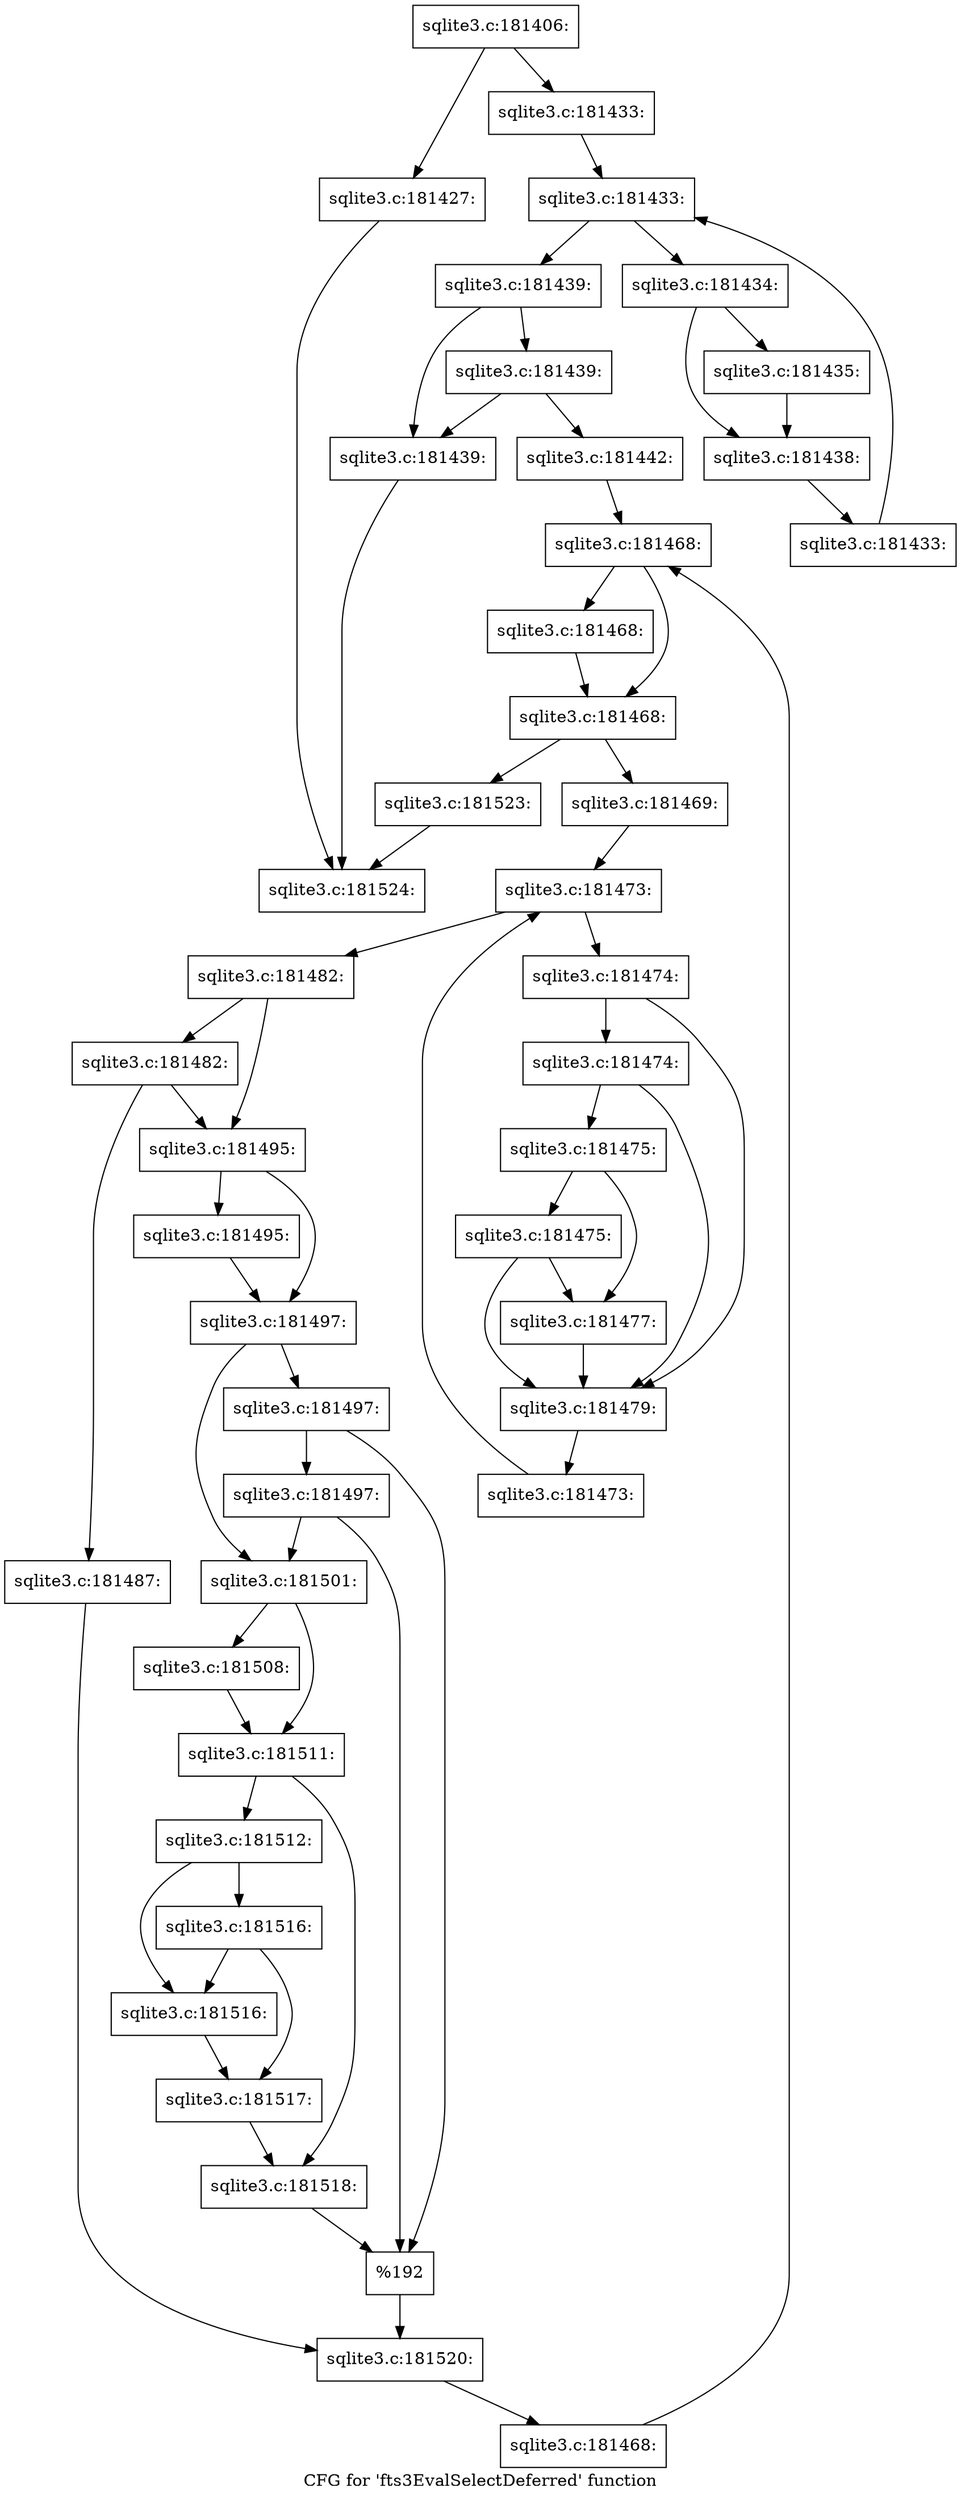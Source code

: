 digraph "CFG for 'fts3EvalSelectDeferred' function" {
	label="CFG for 'fts3EvalSelectDeferred' function";

	Node0x55c0faeab810 [shape=record,label="{sqlite3.c:181406:}"];
	Node0x55c0faeab810 -> Node0x55c0faebe540;
	Node0x55c0faeab810 -> Node0x55c0faebe590;
	Node0x55c0faebe540 [shape=record,label="{sqlite3.c:181427:}"];
	Node0x55c0faebe540 -> Node0x55c0faeb4c00;
	Node0x55c0faebe590 [shape=record,label="{sqlite3.c:181433:}"];
	Node0x55c0faebe590 -> Node0x55c0faebed60;
	Node0x55c0faebed60 [shape=record,label="{sqlite3.c:181433:}"];
	Node0x55c0faebed60 -> Node0x55c0faebef80;
	Node0x55c0faebed60 -> Node0x55c0faebebb0;
	Node0x55c0faebef80 [shape=record,label="{sqlite3.c:181434:}"];
	Node0x55c0faebef80 -> Node0x55c0faebf400;
	Node0x55c0faebef80 -> Node0x55c0faebf450;
	Node0x55c0faebf400 [shape=record,label="{sqlite3.c:181435:}"];
	Node0x55c0faebf400 -> Node0x55c0faebf450;
	Node0x55c0faebf450 [shape=record,label="{sqlite3.c:181438:}"];
	Node0x55c0faebf450 -> Node0x55c0faebeef0;
	Node0x55c0faebeef0 [shape=record,label="{sqlite3.c:181433:}"];
	Node0x55c0faebeef0 -> Node0x55c0faebed60;
	Node0x55c0faebebb0 [shape=record,label="{sqlite3.c:181439:}"];
	Node0x55c0faebebb0 -> Node0x55c0faec07b0;
	Node0x55c0faebebb0 -> Node0x55c0faec0850;
	Node0x55c0faec0850 [shape=record,label="{sqlite3.c:181439:}"];
	Node0x55c0faec0850 -> Node0x55c0faec07b0;
	Node0x55c0faec0850 -> Node0x55c0faec0800;
	Node0x55c0faec07b0 [shape=record,label="{sqlite3.c:181439:}"];
	Node0x55c0faec07b0 -> Node0x55c0faeb4c00;
	Node0x55c0faec0800 [shape=record,label="{sqlite3.c:181442:}"];
	Node0x55c0faec0800 -> Node0x55c0faec1620;
	Node0x55c0faec1620 [shape=record,label="{sqlite3.c:181468:}"];
	Node0x55c0faec1620 -> Node0x55c0faec1bb0;
	Node0x55c0faec1620 -> Node0x55c0faec1b60;
	Node0x55c0faec1bb0 [shape=record,label="{sqlite3.c:181468:}"];
	Node0x55c0faec1bb0 -> Node0x55c0faec1b60;
	Node0x55c0faec1b60 [shape=record,label="{sqlite3.c:181468:}"];
	Node0x55c0faec1b60 -> Node0x55c0faec1ae0;
	Node0x55c0faec1b60 -> Node0x55c0f5d08b60;
	Node0x55c0faec1ae0 [shape=record,label="{sqlite3.c:181469:}"];
	Node0x55c0faec1ae0 -> Node0x55c0faec2890;
	Node0x55c0faec2890 [shape=record,label="{sqlite3.c:181473:}"];
	Node0x55c0faec2890 -> Node0x55c0faec29d0;
	Node0x55c0faec2890 -> Node0x55c0faec26e0;
	Node0x55c0faec29d0 [shape=record,label="{sqlite3.c:181474:}"];
	Node0x55c0faec29d0 -> Node0x55c0faec2e90;
	Node0x55c0faec29d0 -> Node0x55c0faec2dc0;
	Node0x55c0faec2e90 [shape=record,label="{sqlite3.c:181474:}"];
	Node0x55c0faec2e90 -> Node0x55c0faec2e10;
	Node0x55c0faec2e90 -> Node0x55c0faec2dc0;
	Node0x55c0faec2e10 [shape=record,label="{sqlite3.c:181475:}"];
	Node0x55c0faec2e10 -> Node0x55c0faec39c0;
	Node0x55c0faec2e10 -> Node0x55c0faec2d70;
	Node0x55c0faec39c0 [shape=record,label="{sqlite3.c:181475:}"];
	Node0x55c0faec39c0 -> Node0x55c0faec2d70;
	Node0x55c0faec39c0 -> Node0x55c0faec2dc0;
	Node0x55c0faec2d70 [shape=record,label="{sqlite3.c:181477:}"];
	Node0x55c0faec2d70 -> Node0x55c0faec2dc0;
	Node0x55c0faec2dc0 [shape=record,label="{sqlite3.c:181479:}"];
	Node0x55c0faec2dc0 -> Node0x55c0faec2940;
	Node0x55c0faec2940 [shape=record,label="{sqlite3.c:181473:}"];
	Node0x55c0faec2940 -> Node0x55c0faec2890;
	Node0x55c0faec26e0 [shape=record,label="{sqlite3.c:181482:}"];
	Node0x55c0faec26e0 -> Node0x55c0faec4d40;
	Node0x55c0faec26e0 -> Node0x55c0faec4cf0;
	Node0x55c0faec4d40 [shape=record,label="{sqlite3.c:181482:}"];
	Node0x55c0faec4d40 -> Node0x55c0faec4c50;
	Node0x55c0faec4d40 -> Node0x55c0faec4cf0;
	Node0x55c0faec4c50 [shape=record,label="{sqlite3.c:181487:}"];
	Node0x55c0faec4c50 -> Node0x55c0faec4ca0;
	Node0x55c0faec4cf0 [shape=record,label="{sqlite3.c:181495:}"];
	Node0x55c0faec4cf0 -> Node0x55c0f6d0ee00;
	Node0x55c0faec4cf0 -> Node0x55c0faec68b0;
	Node0x55c0f6d0ee00 [shape=record,label="{sqlite3.c:181495:}"];
	Node0x55c0f6d0ee00 -> Node0x55c0faec68b0;
	Node0x55c0faec68b0 [shape=record,label="{sqlite3.c:181497:}"];
	Node0x55c0faec68b0 -> Node0x55c0faec7620;
	Node0x55c0faec68b0 -> Node0x55c0faec76c0;
	Node0x55c0faec76c0 [shape=record,label="{sqlite3.c:181497:}"];
	Node0x55c0faec76c0 -> Node0x55c0faec7910;
	Node0x55c0faec76c0 -> Node0x55c0faec7670;
	Node0x55c0faec7910 [shape=record,label="{sqlite3.c:181497:}"];
	Node0x55c0faec7910 -> Node0x55c0faec7620;
	Node0x55c0faec7910 -> Node0x55c0faec7670;
	Node0x55c0faec7620 [shape=record,label="{sqlite3.c:181501:}"];
	Node0x55c0faec7620 -> Node0x55c0f6b7ab10;
	Node0x55c0faec7620 -> Node0x55c0faec9ac0;
	Node0x55c0f6b7ab10 [shape=record,label="{sqlite3.c:181508:}"];
	Node0x55c0f6b7ab10 -> Node0x55c0faec9ac0;
	Node0x55c0faec9ac0 [shape=record,label="{sqlite3.c:181511:}"];
	Node0x55c0faec9ac0 -> Node0x55c0f5d0bab0;
	Node0x55c0faec9ac0 -> Node0x55c0faeca1f0;
	Node0x55c0f5d0bab0 [shape=record,label="{sqlite3.c:181512:}"];
	Node0x55c0f5d0bab0 -> Node0x55c0f6b7ab60;
	Node0x55c0f5d0bab0 -> Node0x55c0faecb1d0;
	Node0x55c0faecb1d0 [shape=record,label="{sqlite3.c:181516:}"];
	Node0x55c0faecb1d0 -> Node0x55c0f6b7ab60;
	Node0x55c0faecb1d0 -> Node0x55c0faec9720;
	Node0x55c0f6b7ab60 [shape=record,label="{sqlite3.c:181516:}"];
	Node0x55c0f6b7ab60 -> Node0x55c0faec9720;
	Node0x55c0faec9720 [shape=record,label="{sqlite3.c:181517:}"];
	Node0x55c0faec9720 -> Node0x55c0faeca1f0;
	Node0x55c0faeca1f0 [shape=record,label="{sqlite3.c:181518:}"];
	Node0x55c0faeca1f0 -> Node0x55c0faec7670;
	Node0x55c0faec7670 [shape=record,label="{%192}"];
	Node0x55c0faec7670 -> Node0x55c0faec4ca0;
	Node0x55c0faec4ca0 [shape=record,label="{sqlite3.c:181520:}"];
	Node0x55c0faec4ca0 -> Node0x55c0faec1a50;
	Node0x55c0faec1a50 [shape=record,label="{sqlite3.c:181468:}"];
	Node0x55c0faec1a50 -> Node0x55c0faec1620;
	Node0x55c0f5d08b60 [shape=record,label="{sqlite3.c:181523:}"];
	Node0x55c0f5d08b60 -> Node0x55c0faeb4c00;
	Node0x55c0faeb4c00 [shape=record,label="{sqlite3.c:181524:}"];
}
